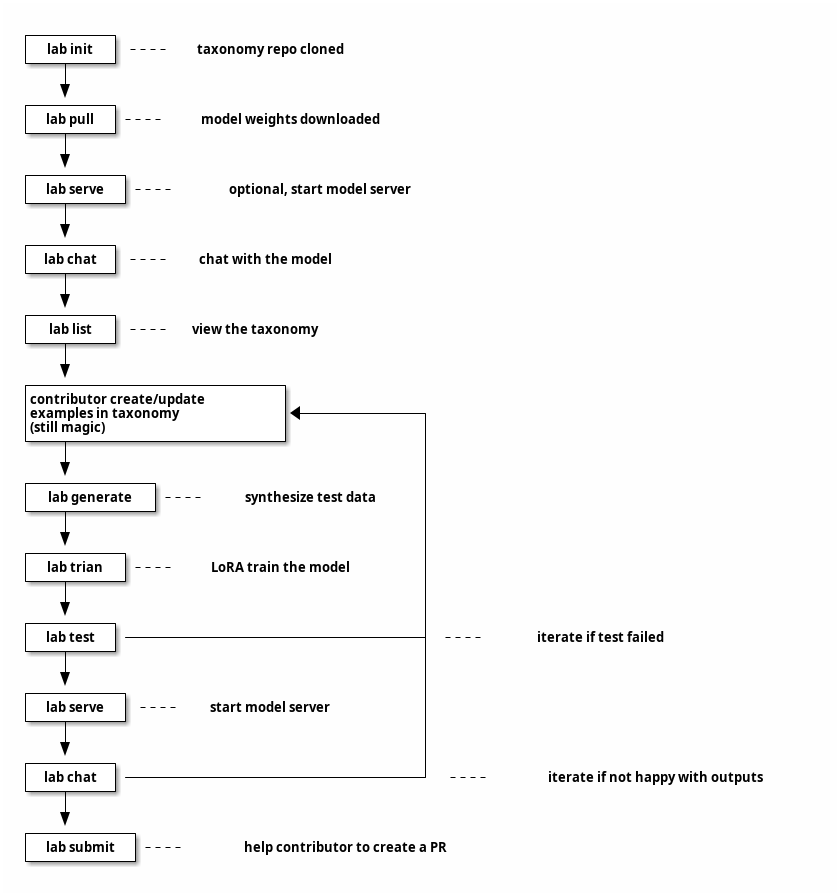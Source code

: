 @startditaa
+--------+
|lab init|-=---taxonomy repo cloned
+---+----+
    |
    v
+---+----+
|lab pull|-=---model weights downloaded
+---+----+
    |
    v
+---+-----+
|lab serve|-=---optional, start model server
+---+-----+
    |
    v
+---+----+
|lab chat|-=---chat with the model
+---+----+
    |
    v
+---+----+
|lab list|-=---view the taxonomy
+---+----+
    |
    v
+---+---------------------+
|contributor create/update|
|examples in taxonomy     |<------------+
|(still magic)            |             |
+---+---------------------+             |
    |                                   |
    v                                   |
+---+--------+                          |
|lab generate|-=---synthesize test data |
+---+--------+                          |
    |                                   | 
    v                                   | 
+---+-----+                             |
|lab trian|-=---LoRA train the model    |
+---+-----+                             |
    |                                   |
    v                                   |
+---+----+                              |
|lab test|------------------------------+ -=---iterate if test failed
+---+----+                              |
    |                                   |
    v                                   |
+---+-----+                             |
|lab serve|-=---start model server      |
+---+-----+                             |
    |                                   |
    v                                   |
+---+----+                              |
|lab chat|------------------------------+ -=---iterate if not happy with outputs
+---+----+
    |
    v
+---+------+
|lab submit|-=---help contributor to create a PR
+----------+
@endditaa